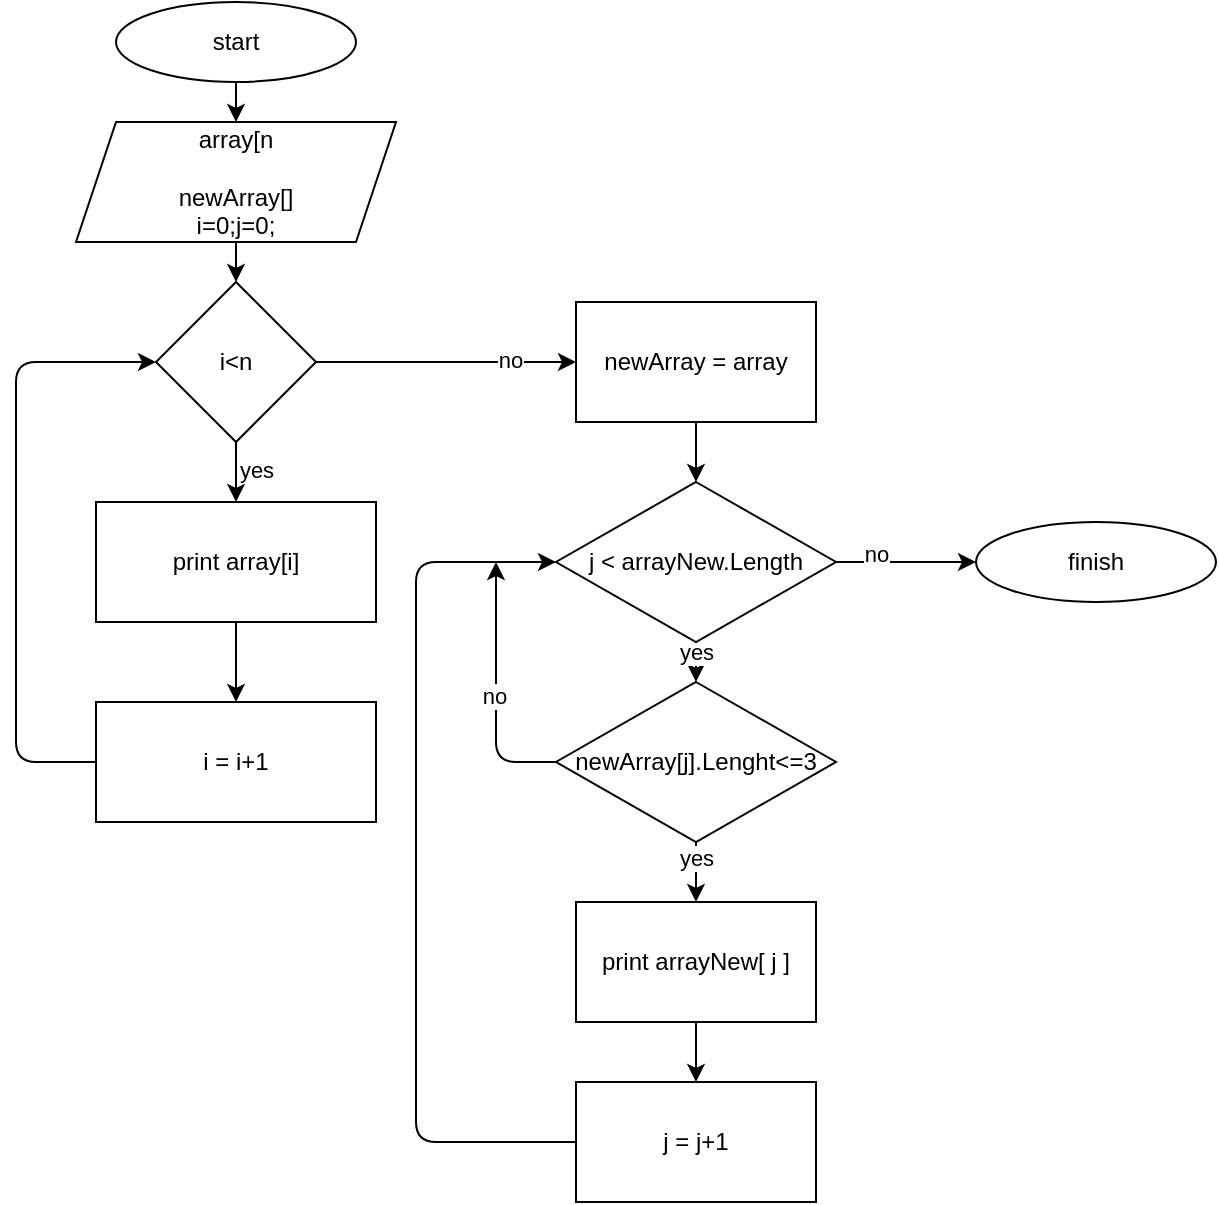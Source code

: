 <mxfile>
    <diagram id="UxCrq8BVMORazPkTX7EI" name="Страница 1">
        <mxGraphModel dx="533" dy="1602" grid="1" gridSize="10" guides="1" tooltips="1" connect="1" arrows="1" fold="1" page="1" pageScale="1" pageWidth="827" pageHeight="1169" math="0" shadow="0">
            <root>
                <mxCell id="0"/>
                <mxCell id="1" parent="0"/>
                <mxCell id="33" style="edgeStyle=none;html=1;entryX=0.5;entryY=0;entryDx=0;entryDy=0;" parent="1" source="34" target="36" edge="1">
                    <mxGeometry relative="1" as="geometry"/>
                </mxCell>
                <mxCell id="34" value="start" style="ellipse;whiteSpace=wrap;html=1;" parent="1" vertex="1">
                    <mxGeometry x="130" y="-1120" width="120" height="40" as="geometry"/>
                </mxCell>
                <mxCell id="35" style="edgeStyle=none;html=1;entryX=0.5;entryY=0;entryDx=0;entryDy=0;" parent="1" source="36" target="41" edge="1">
                    <mxGeometry relative="1" as="geometry"/>
                </mxCell>
                <mxCell id="36" value="array[n&lt;br&gt;&lt;br&gt;newArray[]&lt;br&gt;i=0;j=0;" style="shape=parallelogram;perimeter=parallelogramPerimeter;whiteSpace=wrap;html=1;fixedSize=1;" parent="1" vertex="1">
                    <mxGeometry x="110" y="-1060" width="160" height="60" as="geometry"/>
                </mxCell>
                <mxCell id="37" style="edgeStyle=none;html=1;entryX=0.5;entryY=0;entryDx=0;entryDy=0;" parent="1" source="41" edge="1">
                    <mxGeometry relative="1" as="geometry">
                        <mxPoint x="190" y="-870" as="targetPoint"/>
                    </mxGeometry>
                </mxCell>
                <mxCell id="38" value="yes" style="edgeLabel;html=1;align=center;verticalAlign=middle;resizable=0;points=[];" parent="37" vertex="1" connectable="0">
                    <mxGeometry x="-0.078" y="10" relative="1" as="geometry">
                        <mxPoint as="offset"/>
                    </mxGeometry>
                </mxCell>
                <mxCell id="39" style="edgeStyle=none;html=1;entryX=0;entryY=0.5;entryDx=0;entryDy=0;" parent="1" source="41" target="49" edge="1">
                    <mxGeometry relative="1" as="geometry">
                        <mxPoint x="280" y="-950" as="targetPoint"/>
                    </mxGeometry>
                </mxCell>
                <mxCell id="40" value="no" style="edgeLabel;html=1;align=center;verticalAlign=middle;resizable=0;points=[];" parent="39" vertex="1" connectable="0">
                    <mxGeometry x="0.493" y="1" relative="1" as="geometry">
                        <mxPoint as="offset"/>
                    </mxGeometry>
                </mxCell>
                <mxCell id="41" value="i&amp;lt;n" style="rhombus;whiteSpace=wrap;html=1;" parent="1" vertex="1">
                    <mxGeometry x="150" y="-980" width="80" height="80" as="geometry"/>
                </mxCell>
                <mxCell id="42" style="edgeStyle=none;html=1;entryX=0.5;entryY=0;entryDx=0;entryDy=0;" parent="1" target="45" edge="1">
                    <mxGeometry relative="1" as="geometry">
                        <mxPoint x="190" y="-810" as="sourcePoint"/>
                    </mxGeometry>
                </mxCell>
                <mxCell id="44" style="edgeStyle=none;html=1;entryX=0.5;entryY=0;entryDx=0;entryDy=0;" parent="1" source="45" target="47" edge="1">
                    <mxGeometry relative="1" as="geometry">
                        <mxPoint x="190" y="-760" as="targetPoint"/>
                    </mxGeometry>
                </mxCell>
                <mxCell id="45" value="print array[i]" style="rounded=0;whiteSpace=wrap;html=1;" parent="1" vertex="1">
                    <mxGeometry x="120" y="-870" width="140" height="60" as="geometry"/>
                </mxCell>
                <mxCell id="46" style="edgeStyle=none;html=1;entryX=0;entryY=0.5;entryDx=0;entryDy=0;" parent="1" source="47" target="41" edge="1">
                    <mxGeometry relative="1" as="geometry">
                        <Array as="points">
                            <mxPoint x="80" y="-740"/>
                            <mxPoint x="80" y="-830"/>
                            <mxPoint x="80" y="-940"/>
                        </Array>
                    </mxGeometry>
                </mxCell>
                <mxCell id="47" value="i = i+1" style="rounded=0;whiteSpace=wrap;html=1;" parent="1" vertex="1">
                    <mxGeometry x="120" y="-770" width="140" height="60" as="geometry"/>
                </mxCell>
                <mxCell id="48" style="edgeStyle=none;html=1;entryX=0.5;entryY=0;entryDx=0;entryDy=0;" parent="1" source="49" target="54" edge="1">
                    <mxGeometry relative="1" as="geometry"/>
                </mxCell>
                <mxCell id="49" value="newArray = array" style="rounded=0;whiteSpace=wrap;html=1;" parent="1" vertex="1">
                    <mxGeometry x="360" y="-970" width="120" height="60" as="geometry"/>
                </mxCell>
                <mxCell id="50" style="edgeStyle=none;html=1;entryX=0.5;entryY=0;entryDx=0;entryDy=0;" parent="1" source="54" target="59" edge="1">
                    <mxGeometry relative="1" as="geometry"/>
                </mxCell>
                <mxCell id="51" value="yes" style="edgeLabel;html=1;align=center;verticalAlign=middle;resizable=0;points=[];" parent="50" vertex="1" connectable="0">
                    <mxGeometry x="-0.547" relative="1" as="geometry">
                        <mxPoint as="offset"/>
                    </mxGeometry>
                </mxCell>
                <mxCell id="52" style="edgeStyle=none;html=1;entryX=0;entryY=0.5;entryDx=0;entryDy=0;" parent="1" source="54" target="64" edge="1">
                    <mxGeometry relative="1" as="geometry">
                        <mxPoint x="560" y="-850" as="targetPoint"/>
                    </mxGeometry>
                </mxCell>
                <mxCell id="53" value="no" style="edgeLabel;html=1;align=center;verticalAlign=middle;resizable=0;points=[];" parent="52" vertex="1" connectable="0">
                    <mxGeometry x="-0.428" y="4" relative="1" as="geometry">
                        <mxPoint as="offset"/>
                    </mxGeometry>
                </mxCell>
                <mxCell id="54" value="j &amp;lt; arrayNew.Length" style="rhombus;whiteSpace=wrap;html=1;" parent="1" vertex="1">
                    <mxGeometry x="350" y="-880" width="140" height="80" as="geometry"/>
                </mxCell>
                <mxCell id="55" style="edgeStyle=none;html=1;entryX=0.5;entryY=0;entryDx=0;entryDy=0;" parent="1" source="59" target="61" edge="1">
                    <mxGeometry relative="1" as="geometry"/>
                </mxCell>
                <mxCell id="56" value="yes" style="edgeLabel;html=1;align=center;verticalAlign=middle;resizable=0;points=[];" parent="55" vertex="1" connectable="0">
                    <mxGeometry x="-0.456" relative="1" as="geometry">
                        <mxPoint as="offset"/>
                    </mxGeometry>
                </mxCell>
                <mxCell id="57" style="edgeStyle=none;html=1;" parent="1" source="59" edge="1">
                    <mxGeometry relative="1" as="geometry">
                        <mxPoint x="320" y="-840" as="targetPoint"/>
                        <Array as="points">
                            <mxPoint x="320" y="-740"/>
                        </Array>
                    </mxGeometry>
                </mxCell>
                <mxCell id="58" value="no" style="edgeLabel;html=1;align=center;verticalAlign=middle;resizable=0;points=[];" parent="57" vertex="1" connectable="0">
                    <mxGeometry x="-0.022" y="1" relative="1" as="geometry">
                        <mxPoint as="offset"/>
                    </mxGeometry>
                </mxCell>
                <mxCell id="59" value="newArray[j].Lenght&amp;lt;=3" style="rhombus;whiteSpace=wrap;html=1;" parent="1" vertex="1">
                    <mxGeometry x="350" y="-780" width="140" height="80" as="geometry"/>
                </mxCell>
                <mxCell id="60" style="edgeStyle=none;html=1;entryX=0.5;entryY=0;entryDx=0;entryDy=0;" parent="1" source="61" target="63" edge="1">
                    <mxGeometry relative="1" as="geometry"/>
                </mxCell>
                <mxCell id="61" value="print arrayNew[ j ]" style="rounded=0;whiteSpace=wrap;html=1;" parent="1" vertex="1">
                    <mxGeometry x="360" y="-670" width="120" height="60" as="geometry"/>
                </mxCell>
                <mxCell id="62" style="edgeStyle=none;html=1;entryX=0;entryY=0.5;entryDx=0;entryDy=0;" parent="1" source="63" target="54" edge="1">
                    <mxGeometry relative="1" as="geometry">
                        <Array as="points">
                            <mxPoint x="280" y="-550"/>
                            <mxPoint x="280" y="-840"/>
                        </Array>
                    </mxGeometry>
                </mxCell>
                <mxCell id="63" value="j = j+1" style="rounded=0;whiteSpace=wrap;html=1;" parent="1" vertex="1">
                    <mxGeometry x="360" y="-580" width="120" height="60" as="geometry"/>
                </mxCell>
                <mxCell id="64" value="finish" style="ellipse;whiteSpace=wrap;html=1;" parent="1" vertex="1">
                    <mxGeometry x="560" y="-860" width="120" height="40" as="geometry"/>
                </mxCell>
            </root>
        </mxGraphModel>
    </diagram>
</mxfile>